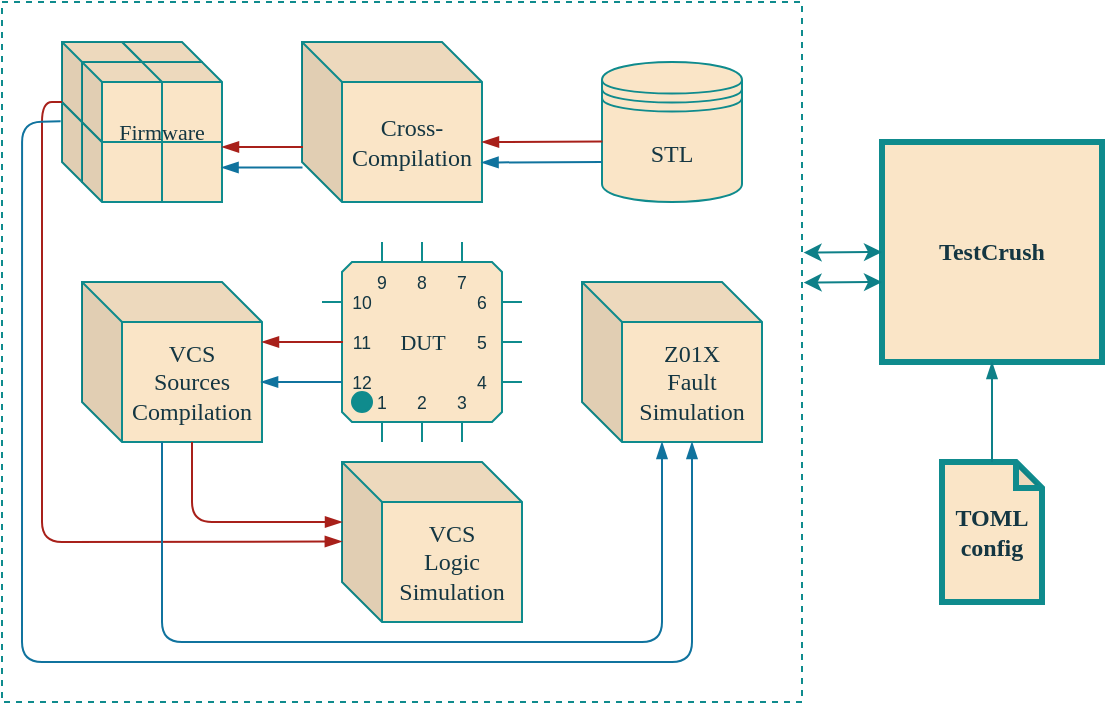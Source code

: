 <mxfile version="20.8.16" type="device"><diagram name="Page-1" id="6ifI7XePFu2OBN9-8tPp"><mxGraphModel dx="810" dy="459" grid="1" gridSize="10" guides="1" tooltips="1" connect="1" arrows="1" fold="1" page="1" pageScale="1" pageWidth="850" pageHeight="1100" math="0" shadow="0"><root><mxCell id="0"/><mxCell id="1" parent="0"/><mxCell id="Q1-fNTFC9ck-8NfnGT2I-41" value="" style="shape=cube;whiteSpace=wrap;html=1;boundedLbl=1;backgroundOutline=1;darkOpacity=0.05;darkOpacity2=0.1;fontFamily=Garamond;fillColor=#FAE5C7;strokeColor=#0F8B8D;labelBackgroundColor=none;fontColor=#143642;size=10;" vertex="1" parent="1"><mxGeometry x="140" y="420" width="40" height="40" as="geometry"/></mxCell><mxCell id="Q1-fNTFC9ck-8NfnGT2I-43" value="" style="shape=cube;whiteSpace=wrap;html=1;boundedLbl=1;backgroundOutline=1;darkOpacity=0.05;darkOpacity2=0.1;fontFamily=Garamond;fillColor=#FAE5C7;strokeColor=#0F8B8D;labelBackgroundColor=none;fontColor=#143642;size=10;" vertex="1" parent="1"><mxGeometry x="140" y="430" width="50" height="40" as="geometry"/></mxCell><mxCell id="Q1-fNTFC9ck-8NfnGT2I-3" value="&lt;b&gt;&lt;font face=&quot;Garamond&quot;&gt;TestCrush&lt;/font&gt;&lt;/b&gt;" style="whiteSpace=wrap;html=1;aspect=fixed;strokeWidth=3;fillColor=#FAE5C7;strokeColor=#0F8B8D;labelBackgroundColor=none;fontColor=#143642;" vertex="1" parent="1"><mxGeometry x="520" y="440" width="110" height="110" as="geometry"/></mxCell><mxCell id="Q1-fNTFC9ck-8NfnGT2I-4" value="&lt;font face=&quot;Garamond&quot;&gt;&lt;b&gt;TOML&lt;br&gt;config&lt;/b&gt;&lt;/font&gt;" style="shape=note;whiteSpace=wrap;html=1;backgroundOutline=1;darkOpacity=0.05;fontFamily=Lucida Console;size=13;strokeWidth=3;fillColor=#FAE5C7;strokeColor=#0F8B8D;labelBackgroundColor=none;fontColor=#143642;" vertex="1" parent="1"><mxGeometry x="550" y="600" width="50" height="70" as="geometry"/></mxCell><mxCell id="Q1-fNTFC9ck-8NfnGT2I-11" value="STL" style="shape=datastore;whiteSpace=wrap;html=1;fontFamily=Garamond;strokeWidth=1;fillColor=#FAE5C7;strokeColor=#0F8B8D;labelBackgroundColor=none;fontColor=#143642;" vertex="1" parent="1"><mxGeometry x="380" y="400" width="70" height="70" as="geometry"/></mxCell><mxCell id="Q1-fNTFC9ck-8NfnGT2I-9" value="Cross-Compilation" style="shape=cube;whiteSpace=wrap;html=1;boundedLbl=1;backgroundOutline=1;darkOpacity=0.05;darkOpacity2=0.1;fontFamily=Garamond;fillColor=#FAE5C7;strokeColor=#0F8B8D;labelBackgroundColor=none;fontColor=#143642;" vertex="1" parent="1"><mxGeometry x="230" y="390" width="90" height="80" as="geometry"/></mxCell><mxCell id="Q1-fNTFC9ck-8NfnGT2I-7" value="VCS&lt;br style=&quot;border-color: var(--border-color);&quot;&gt;Sources&lt;br style=&quot;border-color: var(--border-color);&quot;&gt;Compilation" style="shape=cube;whiteSpace=wrap;html=1;boundedLbl=1;backgroundOutline=1;darkOpacity=0.05;darkOpacity2=0.1;fontFamily=Garamond;fillColor=#FAE5C7;strokeColor=#0F8B8D;labelBackgroundColor=none;fontColor=#143642;" vertex="1" parent="1"><mxGeometry x="120" y="510" width="90" height="80" as="geometry"/></mxCell><mxCell id="Q1-fNTFC9ck-8NfnGT2I-8" value="VCS&lt;br style=&quot;border-color: var(--border-color);&quot;&gt;Logic Simulation" style="shape=cube;whiteSpace=wrap;html=1;boundedLbl=1;backgroundOutline=1;darkOpacity=0.05;darkOpacity2=0.1;fontFamily=Garamond;fillColor=#FAE5C7;strokeColor=#0F8B8D;labelBackgroundColor=none;fontColor=#143642;" vertex="1" parent="1"><mxGeometry x="250" y="600" width="90" height="80" as="geometry"/></mxCell><mxCell id="Q1-fNTFC9ck-8NfnGT2I-24" value="Z01X&lt;br&gt;Fault&lt;br&gt;Simulation" style="shape=cube;whiteSpace=wrap;html=1;boundedLbl=1;backgroundOutline=1;darkOpacity=0.05;darkOpacity2=0.1;fontFamily=Garamond;fillColor=#FAE5C7;strokeColor=#0F8B8D;labelBackgroundColor=none;fontColor=#143642;" vertex="1" parent="1"><mxGeometry x="370" y="510" width="90" height="80" as="geometry"/></mxCell><mxCell id="Q1-fNTFC9ck-8NfnGT2I-36" value="&lt;font face=&quot;Garamond&quot;&gt;DUT&lt;/font&gt;" style="shadow=0;dashed=0;align=center;html=1;strokeWidth=1;shape=mxgraph.electrical.logic_gates.qfp_ic;labelNames=a,b,c,d,e,f,g,h,i,j,k,l,m,n,o,p,q,r,s,t,u,v,w,x,y,z,a1,b1,c1,d1,e1,f1,g1,h1,i1,j1,k1,l1,m1,n1;hachureGap=4;strokeColor=#0F8B8D;fontFamily=Architects Daughter;fontSource=https%3A%2F%2Ffonts.googleapis.com%2Fcss%3Ffamily%3DArchitects%2BDaughter;fontSize=11;fontColor=#143642;fillColor=#FAE5C7;" vertex="1" parent="1"><mxGeometry x="240" y="490" width="100" height="100" as="geometry"/></mxCell><mxCell id="Q1-fNTFC9ck-8NfnGT2I-38" value="" style="endArrow=blockThin;html=1;rounded=1;sketch=0;hachureGap=4;jiggle=2;curveFitting=1;strokeColor=#A8201A;strokeWidth=1;fontFamily=Garamond;fontSize=11;fontColor=#143642;fillColor=#FAE5C7;entryX=0;entryY=0;entryDx=90;entryDy=50;entryPerimeter=0;exitX=0.003;exitY=0.568;exitDx=0;exitDy=0;endFill=1;exitPerimeter=0;" edge="1" parent="1" source="Q1-fNTFC9ck-8NfnGT2I-11" target="Q1-fNTFC9ck-8NfnGT2I-9"><mxGeometry width="50" height="50" relative="1" as="geometry"><mxPoint x="240" y="530" as="sourcePoint"/><mxPoint x="219.65" y="547.68" as="targetPoint"/></mxGeometry></mxCell><mxCell id="Q1-fNTFC9ck-8NfnGT2I-40" value="" style="shape=cube;whiteSpace=wrap;html=1;boundedLbl=1;backgroundOutline=1;darkOpacity=0.05;darkOpacity2=0.1;fontFamily=Garamond;fillColor=#FAE5C7;strokeColor=#0F8B8D;labelBackgroundColor=none;fontColor=#143642;size=10;" vertex="1" parent="1"><mxGeometry x="110" y="420" width="40" height="40" as="geometry"/></mxCell><mxCell id="Q1-fNTFC9ck-8NfnGT2I-42" value="" style="shape=cube;whiteSpace=wrap;html=1;boundedLbl=1;backgroundOutline=1;darkOpacity=0.05;darkOpacity2=0.1;fontFamily=Garamond;fillColor=#FAE5C7;strokeColor=#0F8B8D;labelBackgroundColor=none;fontColor=#143642;size=10;" vertex="1" parent="1"><mxGeometry x="120" y="430" width="40" height="40" as="geometry"/></mxCell><mxCell id="Q1-fNTFC9ck-8NfnGT2I-44" value="" style="shape=cube;whiteSpace=wrap;html=1;boundedLbl=1;backgroundOutline=1;darkOpacity=0.05;darkOpacity2=0.1;fontFamily=Garamond;fillColor=#FAE5C7;strokeColor=#0F8B8D;labelBackgroundColor=none;fontColor=#143642;size=10;" vertex="1" parent="1"><mxGeometry x="140" y="390" width="40" height="40" as="geometry"/></mxCell><mxCell id="Q1-fNTFC9ck-8NfnGT2I-45" value="" style="shape=cube;whiteSpace=wrap;html=1;boundedLbl=1;backgroundOutline=1;darkOpacity=0.05;darkOpacity2=0.1;fontFamily=Garamond;fillColor=#FAE5C7;strokeColor=#0F8B8D;labelBackgroundColor=none;fontColor=#143642;size=10;" vertex="1" parent="1"><mxGeometry x="140" y="400" width="50" height="40" as="geometry"/></mxCell><mxCell id="Q1-fNTFC9ck-8NfnGT2I-46" value="" style="shape=cube;whiteSpace=wrap;html=1;boundedLbl=1;backgroundOutline=1;darkOpacity=0.05;darkOpacity2=0.1;fontFamily=Garamond;fillColor=#FAE5C7;strokeColor=#0F8B8D;labelBackgroundColor=none;fontColor=#143642;size=10;" vertex="1" parent="1"><mxGeometry x="110" y="390" width="40" height="40" as="geometry"/></mxCell><mxCell id="Q1-fNTFC9ck-8NfnGT2I-47" value="" style="shape=cube;whiteSpace=wrap;html=1;boundedLbl=1;backgroundOutline=1;darkOpacity=0.05;darkOpacity2=0.1;fontFamily=Garamond;fillColor=#FAE5C7;strokeColor=#0F8B8D;labelBackgroundColor=none;fontColor=#143642;size=10;" vertex="1" parent="1"><mxGeometry x="120" y="400" width="40" height="40" as="geometry"/></mxCell><mxCell id="Q1-fNTFC9ck-8NfnGT2I-48" value="Firmware" style="text;html=1;strokeColor=none;fillColor=none;align=center;verticalAlign=middle;whiteSpace=wrap;rounded=0;fontSize=11;fontFamily=Garamond;fontColor=#143642;" vertex="1" parent="1"><mxGeometry x="130" y="420" width="60" height="30" as="geometry"/></mxCell><mxCell id="Q1-fNTFC9ck-8NfnGT2I-49" value="" style="endArrow=blockThin;html=1;rounded=1;sketch=0;hachureGap=4;jiggle=2;curveFitting=1;strokeColor=#A8201A;strokeWidth=1;fontFamily=Garamond;fontSize=11;fontColor=#143642;fillColor=#FAE5C7;entryX=1;entryY=0.75;entryDx=0;entryDy=0;exitX=0.005;exitY=0.657;exitDx=0;exitDy=0;endFill=1;exitPerimeter=0;" edge="1" parent="1" source="Q1-fNTFC9ck-8NfnGT2I-9" target="Q1-fNTFC9ck-8NfnGT2I-48"><mxGeometry width="50" height="50" relative="1" as="geometry"><mxPoint x="240.63" y="434.7" as="sourcePoint"/><mxPoint x="180.0" y="435.3" as="targetPoint"/></mxGeometry></mxCell><mxCell id="Q1-fNTFC9ck-8NfnGT2I-52" value="" style="endArrow=blockThin;html=1;rounded=1;sketch=0;hachureGap=4;jiggle=2;curveFitting=1;strokeColor=#A8201A;strokeWidth=1;fontFamily=Garamond;fontSize=11;fontColor=#143642;fillColor=#FAE5C7;entryX=-0.001;entryY=0.497;entryDx=0;entryDy=0;exitX=0;exitY=0;exitDx=0;exitDy=30;endFill=1;exitPerimeter=0;entryPerimeter=0;" edge="1" parent="1" source="Q1-fNTFC9ck-8NfnGT2I-46" target="Q1-fNTFC9ck-8NfnGT2I-8"><mxGeometry width="50" height="50" relative="1" as="geometry"><mxPoint x="240.45" y="452.56" as="sourcePoint"/><mxPoint x="200" y="452.5" as="targetPoint"/><Array as="points"><mxPoint x="100" y="420"/><mxPoint x="100" y="640"/></Array></mxGeometry></mxCell><mxCell id="Q1-fNTFC9ck-8NfnGT2I-53" value="" style="endArrow=blockThin;html=1;rounded=1;sketch=0;hachureGap=4;jiggle=2;curveFitting=1;strokeColor=#A8201A;strokeWidth=1;fontFamily=Garamond;fontSize=11;fontColor=#143642;fillColor=#FAE5C7;entryX=1;entryY=0.75;entryDx=0;entryDy=0;exitX=0.005;exitY=0.657;exitDx=0;exitDy=0;endFill=1;exitPerimeter=0;" edge="1" parent="1"><mxGeometry width="50" height="50" relative="1" as="geometry"><mxPoint x="250.45" y="540.06" as="sourcePoint"/><mxPoint x="210" y="540" as="targetPoint"/></mxGeometry></mxCell><mxCell id="Q1-fNTFC9ck-8NfnGT2I-54" value="" style="endArrow=blockThin;html=1;rounded=1;sketch=0;hachureGap=4;jiggle=2;curveFitting=1;strokeColor=#A8201A;strokeWidth=1;fontFamily=Garamond;fontSize=11;fontColor=#143642;fillColor=#FAE5C7;entryX=0;entryY=0;entryDx=0;entryDy=30;exitX=0;exitY=0;exitDx=55;exitDy=80;endFill=1;exitPerimeter=0;entryPerimeter=0;" edge="1" parent="1" source="Q1-fNTFC9ck-8NfnGT2I-7" target="Q1-fNTFC9ck-8NfnGT2I-8"><mxGeometry width="50" height="50" relative="1" as="geometry"><mxPoint x="260.45" y="550.06" as="sourcePoint"/><mxPoint x="220" y="550" as="targetPoint"/><Array as="points"><mxPoint x="175" y="630"/></Array></mxGeometry></mxCell><mxCell id="Q1-fNTFC9ck-8NfnGT2I-55" value="" style="endArrow=blockThin;html=1;rounded=1;sketch=0;hachureGap=4;jiggle=2;curveFitting=1;strokeColor=#10739e;strokeWidth=1;fontFamily=Garamond;fontSize=11;fontColor=#143642;fillColor=#b1ddf0;entryX=0;entryY=0;entryDx=90;entryDy=50;entryPerimeter=0;exitX=0.003;exitY=0.568;exitDx=0;exitDy=0;endFill=1;exitPerimeter=0;" edge="1" parent="1"><mxGeometry width="50" height="50" relative="1" as="geometry"><mxPoint x="380.0" y="450.0" as="sourcePoint"/><mxPoint x="319.79" y="450.24" as="targetPoint"/></mxGeometry></mxCell><mxCell id="Q1-fNTFC9ck-8NfnGT2I-56" value="" style="endArrow=blockThin;html=1;rounded=1;sketch=0;hachureGap=4;jiggle=2;curveFitting=1;strokeColor=#10739e;strokeWidth=1;fontFamily=Garamond;fontSize=11;fontColor=#143642;fillColor=#b1ddf0;entryX=1;entryY=0.75;entryDx=0;entryDy=0;exitX=0.005;exitY=0.657;exitDx=0;exitDy=0;endFill=1;exitPerimeter=0;" edge="1" parent="1"><mxGeometry width="50" height="50" relative="1" as="geometry"><mxPoint x="230.24" y="452.8" as="sourcePoint"/><mxPoint x="189.79" y="452.74" as="targetPoint"/></mxGeometry></mxCell><mxCell id="Q1-fNTFC9ck-8NfnGT2I-57" value="" style="endArrow=blockThin;html=1;rounded=1;sketch=0;hachureGap=4;jiggle=2;curveFitting=1;strokeColor=#10739e;strokeWidth=1;fontFamily=Garamond;fontSize=11;fontColor=#143642;fillColor=#b1ddf0;entryX=1;entryY=0.75;entryDx=0;entryDy=0;exitX=0.005;exitY=0.657;exitDx=0;exitDy=0;endFill=1;exitPerimeter=0;" edge="1" parent="1"><mxGeometry width="50" height="50" relative="1" as="geometry"><mxPoint x="250.0" y="560.06" as="sourcePoint"/><mxPoint x="209.55" y="560.0" as="targetPoint"/></mxGeometry></mxCell><mxCell id="Q1-fNTFC9ck-8NfnGT2I-58" value="" style="endArrow=blockThin;html=1;rounded=1;sketch=0;hachureGap=4;jiggle=2;curveFitting=1;strokeColor=#10739e;strokeWidth=1;fontFamily=Garamond;fontSize=11;fontColor=#143642;fillColor=#b1ddf0;entryX=0;entryY=0;entryDx=55;entryDy=80;exitX=-0.017;exitY=0.242;exitDx=0;exitDy=0;endFill=1;exitPerimeter=0;entryPerimeter=0;" edge="1" parent="1" source="Q1-fNTFC9ck-8NfnGT2I-40" target="Q1-fNTFC9ck-8NfnGT2I-24"><mxGeometry width="50" height="50" relative="1" as="geometry"><mxPoint x="100.04" y="430" as="sourcePoint"/><mxPoint x="239.95" y="649.76" as="targetPoint"/><Array as="points"><mxPoint x="90.04" y="430"/><mxPoint x="90" y="700"/><mxPoint x="425" y="700"/></Array></mxGeometry></mxCell><mxCell id="Q1-fNTFC9ck-8NfnGT2I-59" value="" style="endArrow=blockThin;html=1;rounded=1;sketch=0;hachureGap=4;jiggle=2;curveFitting=1;strokeColor=#10739e;strokeWidth=1;fontFamily=Garamond;fontSize=11;fontColor=#143642;fillColor=#b1ddf0;exitX=0;exitY=0;exitDx=55;exitDy=80;endFill=1;exitPerimeter=0;" edge="1" parent="1"><mxGeometry width="50" height="50" relative="1" as="geometry"><mxPoint x="160" y="590" as="sourcePoint"/><mxPoint x="410" y="590" as="targetPoint"/><Array as="points"><mxPoint x="160" y="690"/><mxPoint x="410" y="690"/></Array></mxGeometry></mxCell><mxCell id="Q1-fNTFC9ck-8NfnGT2I-60" value="" style="rounded=0;whiteSpace=wrap;html=1;sketch=0;hachureGap=4;jiggle=2;curveFitting=1;strokeColor=#0F8B8D;strokeWidth=1;fontFamily=Garamond;fontSize=11;fontColor=#143642;fillColor=none;dashed=1;" vertex="1" parent="1"><mxGeometry x="80" y="370" width="400" height="350" as="geometry"/></mxCell><mxCell id="Q1-fNTFC9ck-8NfnGT2I-61" value="" style="endArrow=blockThin;html=1;rounded=1;sketch=0;hachureGap=4;jiggle=2;curveFitting=1;strokeColor=#0e8088;strokeWidth=1;fontFamily=Garamond;fontSize=11;fontColor=#143642;fillColor=#b0e3e6;exitX=0.5;exitY=0;exitDx=0;exitDy=0;exitPerimeter=0;entryX=0.5;entryY=1;entryDx=0;entryDy=0;endFill=1;" edge="1" parent="1" source="Q1-fNTFC9ck-8NfnGT2I-4" target="Q1-fNTFC9ck-8NfnGT2I-3"><mxGeometry width="50" height="50" relative="1" as="geometry"><mxPoint x="380" y="650" as="sourcePoint"/><mxPoint x="430" y="600" as="targetPoint"/></mxGeometry></mxCell><mxCell id="Q1-fNTFC9ck-8NfnGT2I-63" value="" style="endArrow=classic;startArrow=classic;html=1;rounded=1;sketch=0;hachureGap=4;jiggle=2;curveFitting=1;strokeColor=#0e8088;strokeWidth=1;fontFamily=Garamond;fontSize=11;fontColor=#143642;fillColor=#b0e3e6;entryX=0;entryY=0.5;entryDx=0;entryDy=0;exitX=1.002;exitY=0.358;exitDx=0;exitDy=0;exitPerimeter=0;" edge="1" parent="1" source="Q1-fNTFC9ck-8NfnGT2I-60" target="Q1-fNTFC9ck-8NfnGT2I-3"><mxGeometry width="50" height="50" relative="1" as="geometry"><mxPoint x="360" y="530" as="sourcePoint"/><mxPoint x="410" y="480" as="targetPoint"/></mxGeometry></mxCell><mxCell id="Q1-fNTFC9ck-8NfnGT2I-64" value="" style="endArrow=classic;startArrow=classic;html=1;rounded=1;sketch=0;hachureGap=4;jiggle=2;curveFitting=1;strokeColor=#0e8088;strokeWidth=1;fontFamily=Garamond;fontSize=11;fontColor=#143642;fillColor=#b0e3e6;entryX=0;entryY=0.5;entryDx=0;entryDy=0;exitX=1.002;exitY=0.358;exitDx=0;exitDy=0;exitPerimeter=0;" edge="1" parent="1"><mxGeometry width="50" height="50" relative="1" as="geometry"><mxPoint x="480.8" y="510.3" as="sourcePoint"/><mxPoint x="520" y="510" as="targetPoint"/></mxGeometry></mxCell></root></mxGraphModel></diagram></mxfile>